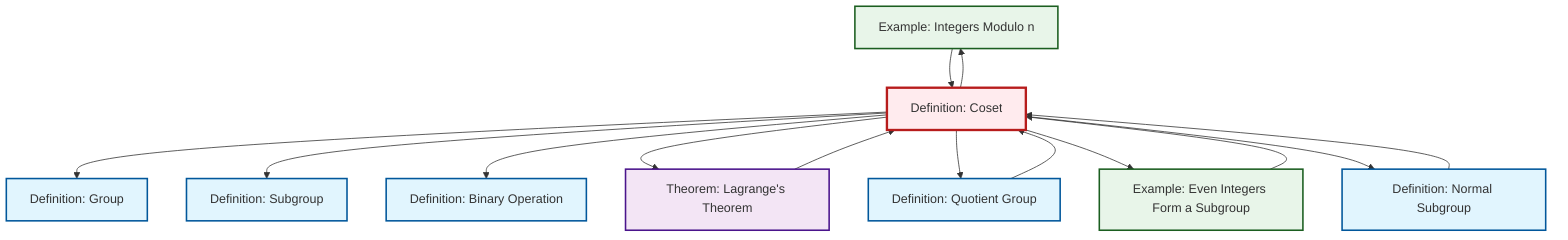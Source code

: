 graph TD
    classDef definition fill:#e1f5fe,stroke:#01579b,stroke-width:2px
    classDef theorem fill:#f3e5f5,stroke:#4a148c,stroke-width:2px
    classDef axiom fill:#fff3e0,stroke:#e65100,stroke-width:2px
    classDef example fill:#e8f5e9,stroke:#1b5e20,stroke-width:2px
    classDef current fill:#ffebee,stroke:#b71c1c,stroke-width:3px
    ex-quotient-integers-mod-n["Example: Integers Modulo n"]:::example
    def-coset["Definition: Coset"]:::definition
    def-group["Definition: Group"]:::definition
    def-binary-operation["Definition: Binary Operation"]:::definition
    def-normal-subgroup["Definition: Normal Subgroup"]:::definition
    def-quotient-group["Definition: Quotient Group"]:::definition
    thm-lagrange["Theorem: Lagrange's Theorem"]:::theorem
    ex-even-integers-subgroup["Example: Even Integers Form a Subgroup"]:::example
    def-subgroup["Definition: Subgroup"]:::definition
    ex-even-integers-subgroup --> def-coset
    def-coset --> def-group
    def-coset --> def-subgroup
    def-coset --> def-binary-operation
    thm-lagrange --> def-coset
    def-coset --> ex-quotient-integers-mod-n
    def-coset --> thm-lagrange
    def-coset --> def-quotient-group
    def-quotient-group --> def-coset
    def-normal-subgroup --> def-coset
    def-coset --> ex-even-integers-subgroup
    ex-quotient-integers-mod-n --> def-coset
    def-coset --> def-normal-subgroup
    class def-coset current